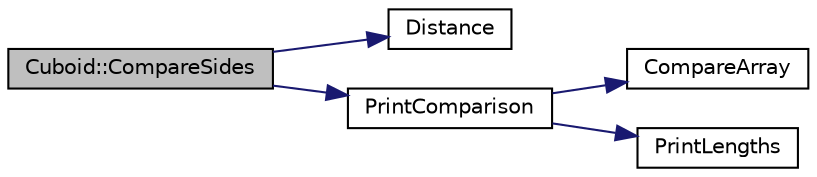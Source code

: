 digraph "Cuboid::CompareSides"
{
 // LATEX_PDF_SIZE
  edge [fontname="Helvetica",fontsize="10",labelfontname="Helvetica",labelfontsize="10"];
  node [fontname="Helvetica",fontsize="10",shape=record];
  rankdir="LR";
  Node1 [label="Cuboid::CompareSides",height=0.2,width=0.4,color="black", fillcolor="grey75", style="filled", fontcolor="black",tooltip="Porównanie długości boków prostopadłościanu."];
  Node1 -> Node2 [color="midnightblue",fontsize="10",style="solid",fontname="Helvetica"];
  Node2 [label="Distance",height=0.2,width=0.4,color="black", fillcolor="white", style="filled",URL="$vector_8hh.html#aa87b0c7cdf36a45faba3f90123c8d51f",tooltip=" "];
  Node1 -> Node3 [color="midnightblue",fontsize="10",style="solid",fontname="Helvetica"];
  Node3 [label="PrintComparison",height=0.2,width=0.4,color="black", fillcolor="white", style="filled",URL="$cuboid_8cpp.html#a19f3a0a91e673919108e5651471055aa",tooltip="Wyświetlenie porównania długości poszczególnych boków prostopadłościanu zawartych w trzech tablicach."];
  Node3 -> Node4 [color="midnightblue",fontsize="10",style="solid",fontname="Helvetica"];
  Node4 [label="CompareArray",height=0.2,width=0.4,color="black", fillcolor="white", style="filled",URL="$cuboid_8cpp.html#a50b45639df74676016627981ca35061e",tooltip="Sprawdzenie czy wartości w tablicy są wszystkie sobie równe."];
  Node3 -> Node5 [color="midnightblue",fontsize="10",style="solid",fontname="Helvetica"];
  Node5 [label="PrintLengths",height=0.2,width=0.4,color="black", fillcolor="white", style="filled",URL="$cuboid_8cpp.html#ae1e4ac1305895a507f98a860c527b7a1",tooltip="Wyświetlenie długości boków prostopadłościanu zawartych w tablicy."];
}
